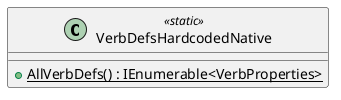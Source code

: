 @startuml
class VerbDefsHardcodedNative <<static>> {
    + {static} AllVerbDefs() : IEnumerable<VerbProperties>
}
@enduml
